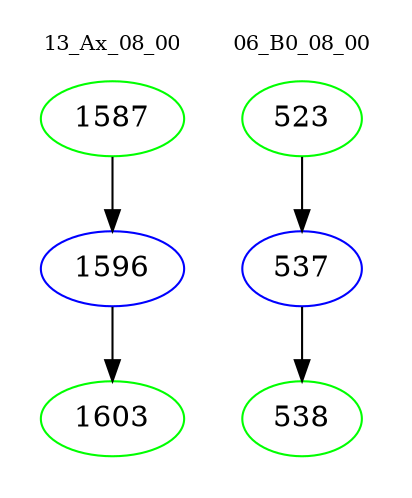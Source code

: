 digraph{
subgraph cluster_0 {
color = white
label = "13_Ax_08_00";
fontsize=10;
T0_1587 [label="1587", color="green"]
T0_1587 -> T0_1596 [color="black"]
T0_1596 [label="1596", color="blue"]
T0_1596 -> T0_1603 [color="black"]
T0_1603 [label="1603", color="green"]
}
subgraph cluster_1 {
color = white
label = "06_B0_08_00";
fontsize=10;
T1_523 [label="523", color="green"]
T1_523 -> T1_537 [color="black"]
T1_537 [label="537", color="blue"]
T1_537 -> T1_538 [color="black"]
T1_538 [label="538", color="green"]
}
}
